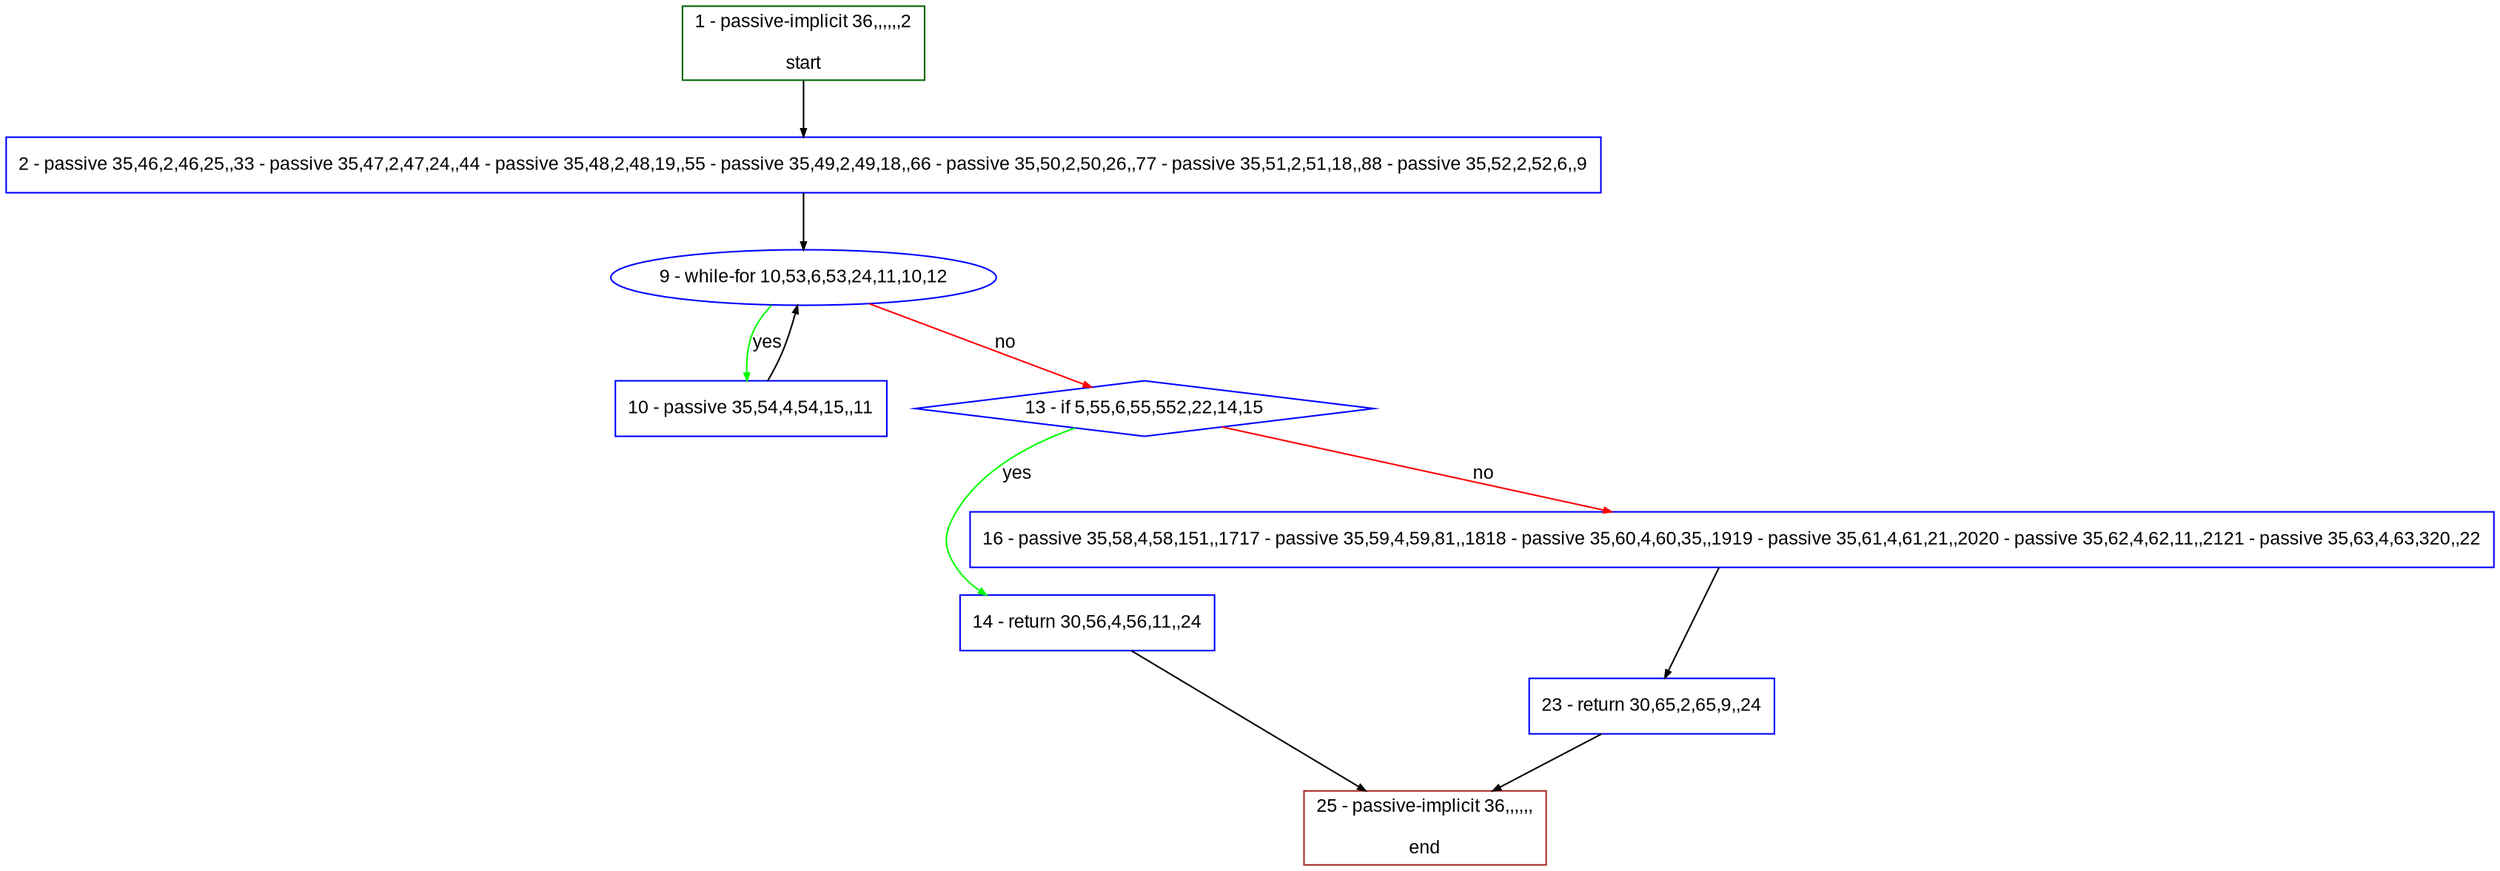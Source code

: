 digraph "" {
  graph [pack="true", label="", fontsize="12", packmode="clust", fontname="Arial", fillcolor="#FFFFCC", bgcolor="white", style="rounded,filled", compound="true"];
  node [node_initialized="no", label="", color="grey", fontsize="12", fillcolor="white", fontname="Arial", style="filled", shape="rectangle", compound="true", fixedsize="false"];
  edge [fontcolor="black", arrowhead="normal", arrowtail="none", arrowsize="0.5", ltail="", label="", color="black", fontsize="12", lhead="", fontname="Arial", dir="forward", compound="true"];
  __N1 [label="2 - passive 35,46,2,46,25,,33 - passive 35,47,2,47,24,,44 - passive 35,48,2,48,19,,55 - passive 35,49,2,49,18,,66 - passive 35,50,2,50,26,,77 - passive 35,51,2,51,18,,88 - passive 35,52,2,52,6,,9", color="#0000ff", fillcolor="#ffffff", style="filled", shape="box"];
  __N2 [label="1 - passive-implicit 36,,,,,,2\n\nstart", color="#006400", fillcolor="#ffffff", style="filled", shape="box"];
  __N3 [label="9 - while-for 10,53,6,53,24,11,10,12", color="#0000ff", fillcolor="#ffffff", style="filled", shape="oval"];
  __N4 [label="10 - passive 35,54,4,54,15,,11", color="#0000ff", fillcolor="#ffffff", style="filled", shape="box"];
  __N5 [label="13 - if 5,55,6,55,552,22,14,15", color="#0000ff", fillcolor="#ffffff", style="filled", shape="diamond"];
  __N6 [label="14 - return 30,56,4,56,11,,24", color="#0000ff", fillcolor="#ffffff", style="filled", shape="box"];
  __N7 [label="16 - passive 35,58,4,58,151,,1717 - passive 35,59,4,59,81,,1818 - passive 35,60,4,60,35,,1919 - passive 35,61,4,61,21,,2020 - passive 35,62,4,62,11,,2121 - passive 35,63,4,63,320,,22", color="#0000ff", fillcolor="#ffffff", style="filled", shape="box"];
  __N8 [label="25 - passive-implicit 36,,,,,,\n\nend", color="#a52a2a", fillcolor="#ffffff", style="filled", shape="box"];
  __N9 [label="23 - return 30,65,2,65,9,,24", color="#0000ff", fillcolor="#ffffff", style="filled", shape="box"];
  __N2 -> __N1 [arrowhead="normal", arrowtail="none", color="#000000", label="", dir="forward"];
  __N1 -> __N3 [arrowhead="normal", arrowtail="none", color="#000000", label="", dir="forward"];
  __N3 -> __N4 [arrowhead="normal", arrowtail="none", color="#00ff00", label="yes", dir="forward"];
  __N4 -> __N3 [arrowhead="normal", arrowtail="none", color="#000000", label="", dir="forward"];
  __N3 -> __N5 [arrowhead="normal", arrowtail="none", color="#ff0000", label="no", dir="forward"];
  __N5 -> __N6 [arrowhead="normal", arrowtail="none", color="#00ff00", label="yes", dir="forward"];
  __N5 -> __N7 [arrowhead="normal", arrowtail="none", color="#ff0000", label="no", dir="forward"];
  __N6 -> __N8 [arrowhead="normal", arrowtail="none", color="#000000", label="", dir="forward"];
  __N7 -> __N9 [arrowhead="normal", arrowtail="none", color="#000000", label="", dir="forward"];
  __N9 -> __N8 [arrowhead="normal", arrowtail="none", color="#000000", label="", dir="forward"];
}
